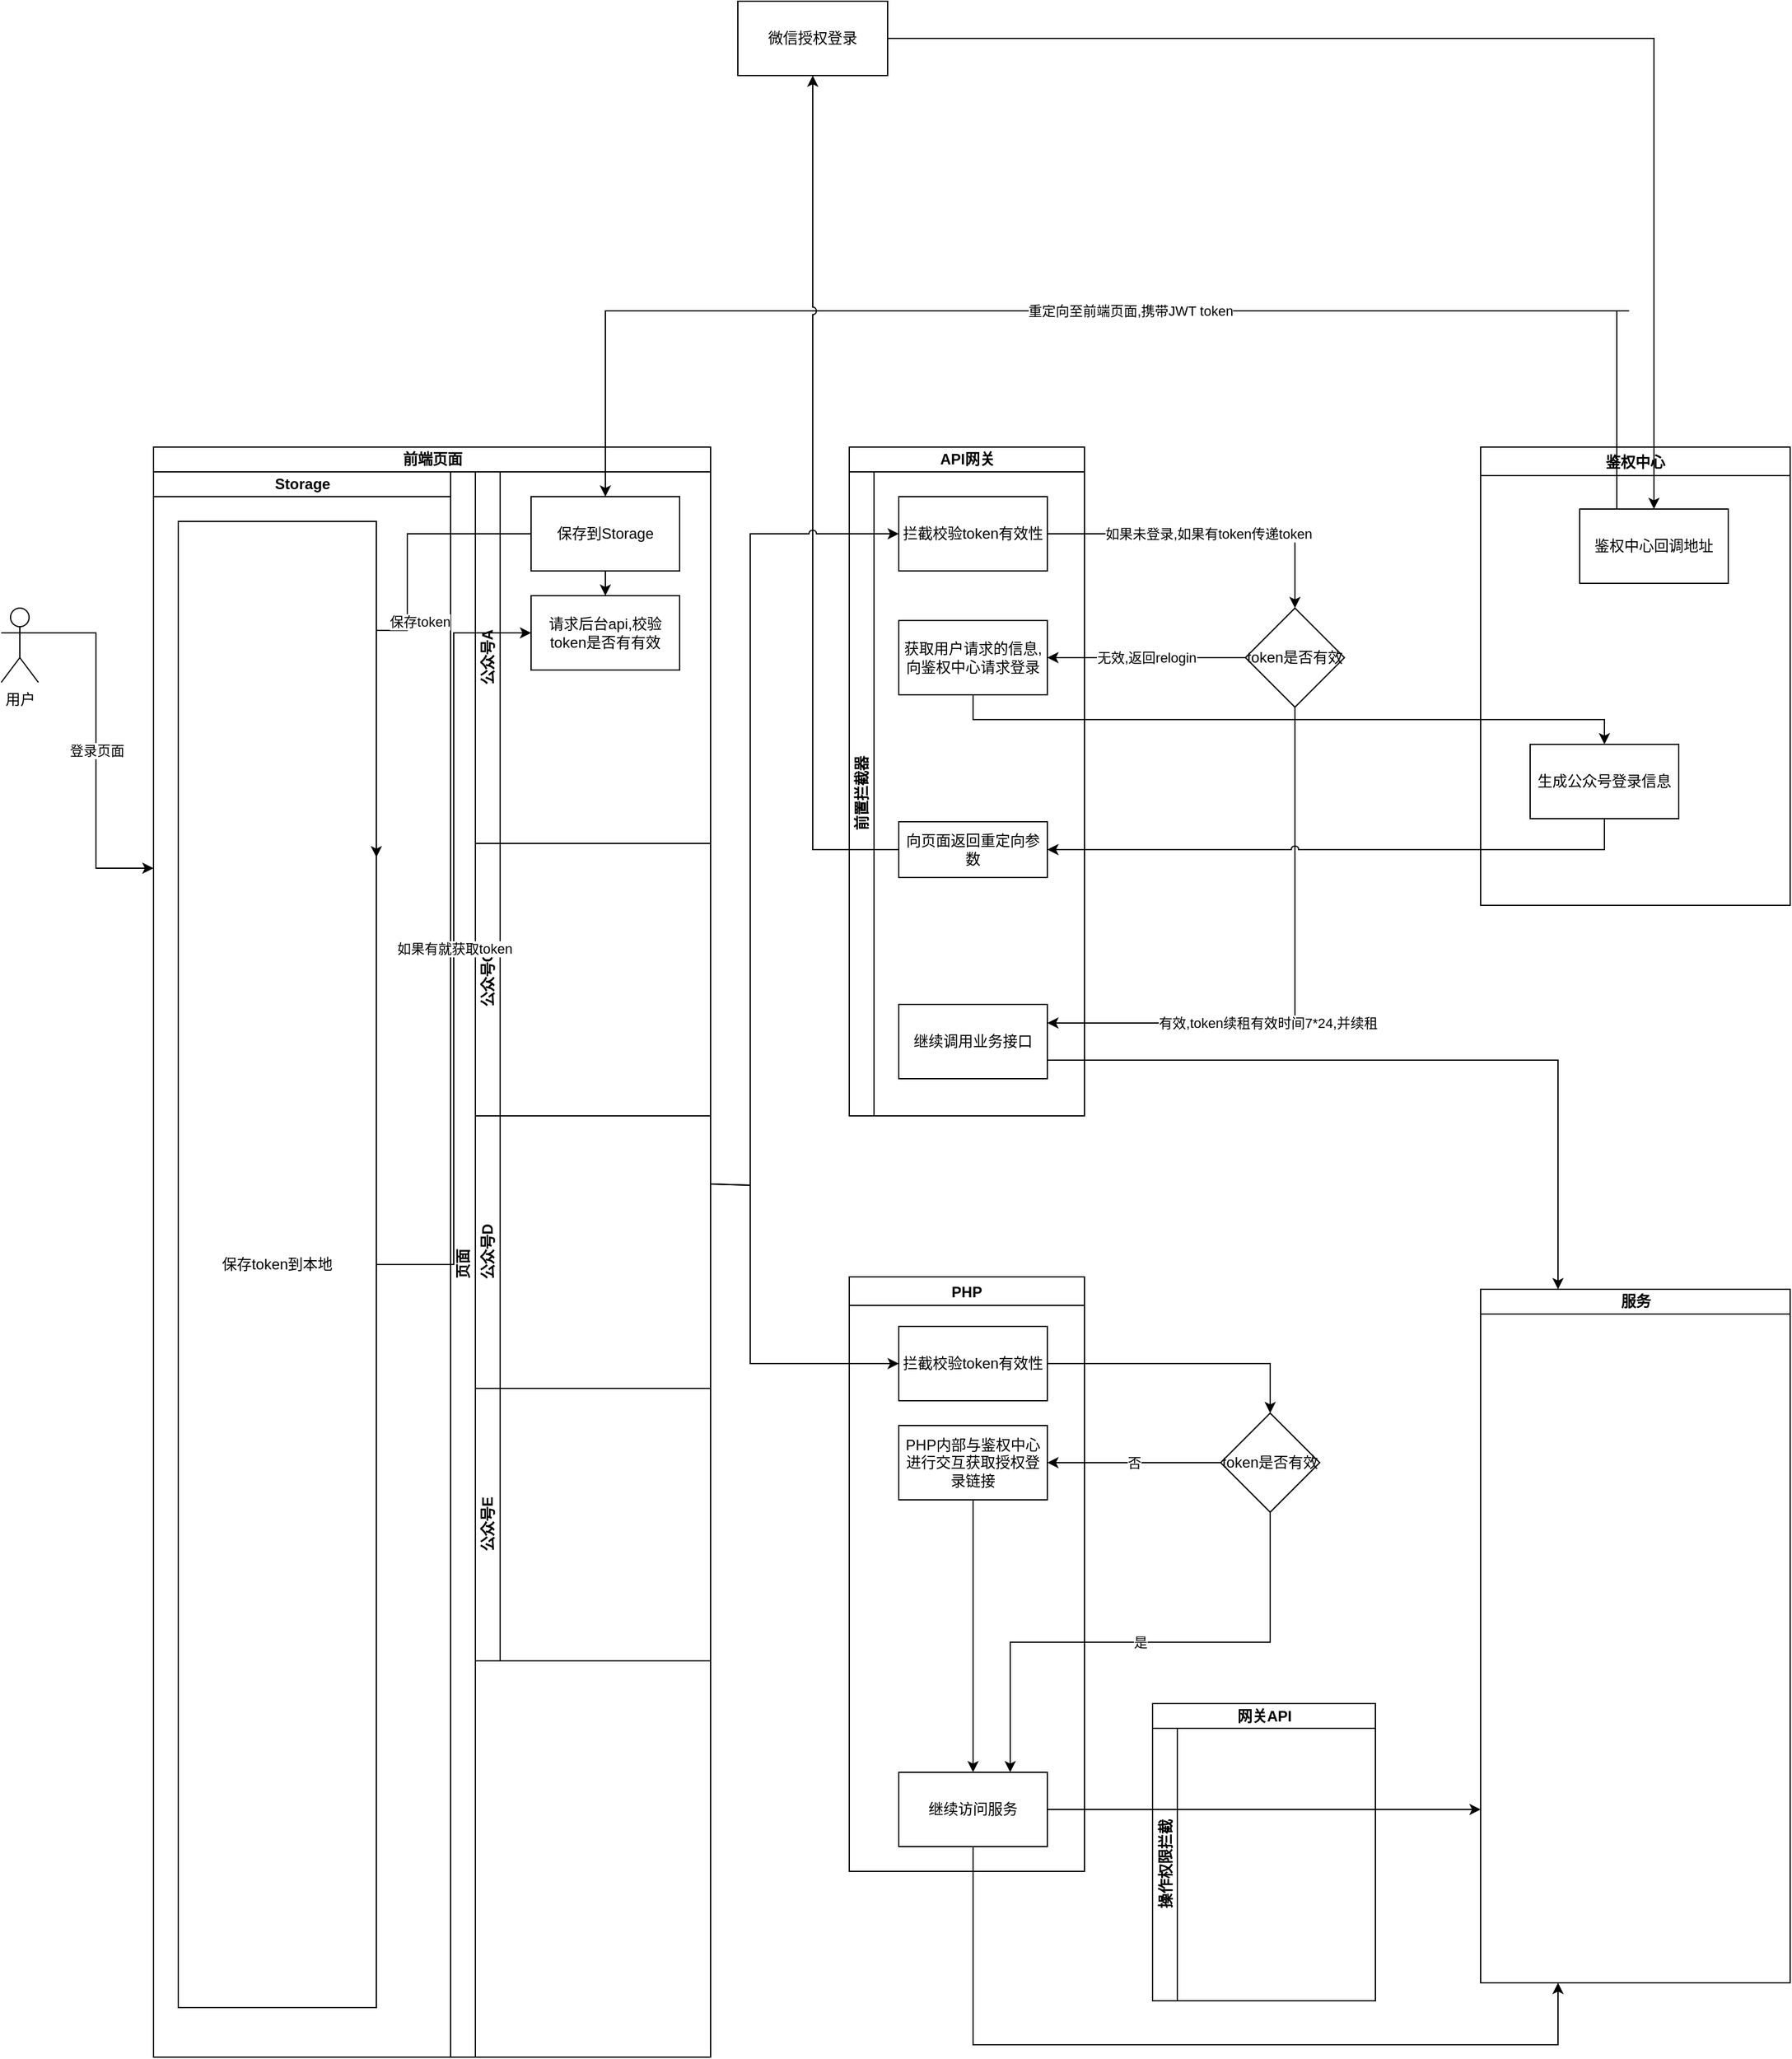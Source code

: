 <mxfile pages="1" version="11.2.3" type="github"><diagram id="6-Zbqx0slxKP79GRB4mW" name="第 1 页"><mxGraphModel dx="3431" dy="1930" grid="1" gridSize="10" guides="1" tooltips="1" connect="1" arrows="1" fold="1" page="1" pageScale="1" pageWidth="1400" pageHeight="850" math="0" shadow="0"><root><mxCell id="0"/><mxCell id="1" parent="0"/><mxCell id="IJHaSnSdJLYD2ioIIv0x-90" value="登录页面" style="edgeStyle=orthogonalEdgeStyle;rounded=0;orthogonalLoop=1;jettySize=auto;html=1;exitX=1;exitY=0.333;exitDx=0;exitDy=0;exitPerimeter=0;entryX=0;entryY=0.25;entryDx=0;entryDy=0;" parent="1" source="2lYiCeJ2Cndraep30uRD-2" target="IJHaSnSdJLYD2ioIIv0x-39" edge="1"><mxGeometry relative="1" as="geometry"/></mxCell><mxCell id="2lYiCeJ2Cndraep30uRD-2" value="用户" style="shape=umlActor;verticalLabelPosition=bottom;labelBackgroundColor=#ffffff;verticalAlign=top;html=1;outlineConnect=0;" parent="1" vertex="1"><mxGeometry x="-175" y="150" width="30" height="60" as="geometry"/></mxCell><mxCell id="2lYiCeJ2Cndraep30uRD-9" value="API网关" style="swimlane;html=1;childLayout=stackLayout;resizeParent=1;resizeParentMax=0;horizontal=1;startSize=20;horizontalStack=0;swimlaneLine=1;" parent="1" vertex="1"><mxGeometry x="510" y="20" width="190" height="540" as="geometry"/></mxCell><mxCell id="2lYiCeJ2Cndraep30uRD-10" value="前置拦截器" style="swimlane;html=1;startSize=20;horizontal=0;" parent="2lYiCeJ2Cndraep30uRD-9" vertex="1"><mxGeometry y="20" width="190" height="520" as="geometry"/></mxCell><mxCell id="IJHaSnSdJLYD2ioIIv0x-5" value="拦截校验token有效性" style="rounded=0;whiteSpace=wrap;html=1;" parent="2lYiCeJ2Cndraep30uRD-10" vertex="1"><mxGeometry x="40" y="20" width="120" height="60" as="geometry"/></mxCell><mxCell id="IJHaSnSdJLYD2ioIIv0x-65" value="获取用户请求的信息,向鉴权中心请求登录" style="rounded=0;whiteSpace=wrap;html=1;" parent="2lYiCeJ2Cndraep30uRD-10" vertex="1"><mxGeometry x="40" y="120" width="120" height="60" as="geometry"/></mxCell><mxCell id="IJHaSnSdJLYD2ioIIv0x-67" value="继续调用业务接口" style="rounded=0;whiteSpace=wrap;html=1;" parent="2lYiCeJ2Cndraep30uRD-10" vertex="1"><mxGeometry x="40" y="430" width="120" height="60" as="geometry"/></mxCell><mxCell id="IJHaSnSdJLYD2ioIIv0x-86" value="向页面返回重定向参数" style="rounded=0;whiteSpace=wrap;html=1;" parent="2lYiCeJ2Cndraep30uRD-10" vertex="1"><mxGeometry x="40" y="282.5" width="120" height="45" as="geometry"/></mxCell><mxCell id="2lYiCeJ2Cndraep30uRD-23" value="有效,token续租有效时间7*24,并续租" style="edgeStyle=orthogonalEdgeStyle;rounded=0;orthogonalLoop=1;jettySize=auto;html=1;exitX=0.5;exitY=1;exitDx=0;exitDy=0;entryX=1;entryY=0.25;entryDx=0;entryDy=0;" parent="1" source="IJHaSnSdJLYD2ioIIv0x-20" target="IJHaSnSdJLYD2ioIIv0x-67" edge="1"><mxGeometry x="0.22" relative="1" as="geometry"><mxPoint x="745" y="240" as="sourcePoint"/><mxPoint x="670" y="157" as="targetPoint"/><mxPoint as="offset"/></mxGeometry></mxCell><mxCell id="2lYiCeJ2Cndraep30uRD-21" value="如果未登录,如果有token传递token" style="edgeStyle=orthogonalEdgeStyle;rounded=0;orthogonalLoop=1;jettySize=auto;html=1;entryX=0.5;entryY=0;entryDx=0;entryDy=0;exitX=1;exitY=0.5;exitDx=0;exitDy=0;" parent="1" source="IJHaSnSdJLYD2ioIIv0x-5" target="IJHaSnSdJLYD2ioIIv0x-20" edge="1"><mxGeometry relative="1" as="geometry"><mxPoint x="590" y="93" as="sourcePoint"/><mxPoint x="1040.429" y="90" as="targetPoint"/></mxGeometry></mxCell><mxCell id="2lYiCeJ2Cndraep30uRD-45" value="鉴权中心" style="swimlane;" parent="1" vertex="1"><mxGeometry x="1020" y="20" width="250" height="370" as="geometry"/></mxCell><mxCell id="IJHaSnSdJLYD2ioIIv0x-77" value="生成公众号登录信息" style="rounded=0;whiteSpace=wrap;html=1;" parent="2lYiCeJ2Cndraep30uRD-45" vertex="1"><mxGeometry x="40" y="240" width="120" height="60" as="geometry"/></mxCell><mxCell id="IJHaSnSdJLYD2ioIIv0x-95" value="鉴权中心回调地址" style="rounded=0;whiteSpace=wrap;html=1;" parent="2lYiCeJ2Cndraep30uRD-45" vertex="1"><mxGeometry x="80" y="50" width="120" height="60" as="geometry"/></mxCell><mxCell id="IJHaSnSdJLYD2ioIIv0x-38" value="前端页面" style="swimlane;html=1;childLayout=stackLayout;resizeParent=1;resizeParentMax=0;startSize=20;" parent="1" vertex="1"><mxGeometry x="-52" y="20" width="450" height="1300" as="geometry"/></mxCell><mxCell id="IJHaSnSdJLYD2ioIIv0x-39" value="Storage" style="swimlane;html=1;startSize=20;" parent="IJHaSnSdJLYD2ioIIv0x-38" vertex="1"><mxGeometry y="20" width="240" height="1280" as="geometry"><mxRectangle y="20" width="70" height="460" as="alternateBounds"/></mxGeometry></mxCell><mxCell id="IJHaSnSdJLYD2ioIIv0x-2" value="保存token到本地" style="rounded=0;whiteSpace=wrap;html=1;" parent="IJHaSnSdJLYD2ioIIv0x-39" vertex="1"><mxGeometry x="20" y="40" width="160" height="1200" as="geometry"/></mxCell><mxCell id="IJHaSnSdJLYD2ioIIv0x-46" value="页面" style="swimlane;html=1;childLayout=stackLayout;resizeParent=1;resizeParentMax=0;horizontal=0;startSize=20;horizontalStack=0;" parent="IJHaSnSdJLYD2ioIIv0x-38" vertex="1"><mxGeometry x="240" y="20" width="210" height="1280" as="geometry"/></mxCell><mxCell id="IJHaSnSdJLYD2ioIIv0x-48" value="公众号A" style="swimlane;html=1;startSize=20;horizontal=0;" parent="IJHaSnSdJLYD2ioIIv0x-46" vertex="1"><mxGeometry x="20" width="190" height="300" as="geometry"/></mxCell><mxCell id="IJHaSnSdJLYD2ioIIv0x-105" style="edgeStyle=orthogonalEdgeStyle;rounded=0;jumpStyle=arc;orthogonalLoop=1;jettySize=auto;html=1;exitX=0.5;exitY=1;exitDx=0;exitDy=0;entryX=0.5;entryY=0;entryDx=0;entryDy=0;" parent="IJHaSnSdJLYD2ioIIv0x-48" source="IJHaSnSdJLYD2ioIIv0x-54" target="IJHaSnSdJLYD2ioIIv0x-15" edge="1"><mxGeometry relative="1" as="geometry"/></mxCell><mxCell id="IJHaSnSdJLYD2ioIIv0x-54" value="保存到Storage" style="rounded=0;whiteSpace=wrap;html=1;" parent="IJHaSnSdJLYD2ioIIv0x-48" vertex="1"><mxGeometry x="45" y="20" width="120" height="60" as="geometry"/></mxCell><mxCell id="IJHaSnSdJLYD2ioIIv0x-15" value="请求后台api,校验token是否有有效" style="rounded=0;whiteSpace=wrap;html=1;" parent="IJHaSnSdJLYD2ioIIv0x-48" vertex="1"><mxGeometry x="45" y="100" width="120" height="60" as="geometry"/></mxCell><mxCell id="IJHaSnSdJLYD2ioIIv0x-49" value="公众号C" style="swimlane;html=1;startSize=20;horizontal=0;" parent="IJHaSnSdJLYD2ioIIv0x-46" vertex="1"><mxGeometry x="20" y="300" width="190" height="220" as="geometry"/></mxCell><mxCell id="B9ZTMNjtovqExlNAy_3p-23" value="公众号D" style="swimlane;html=1;startSize=20;horizontal=0;" vertex="1" parent="IJHaSnSdJLYD2ioIIv0x-46"><mxGeometry x="20" y="520" width="190" height="220" as="geometry"/></mxCell><mxCell id="B9ZTMNjtovqExlNAy_3p-24" value="公众号E" style="swimlane;html=1;startSize=20;horizontal=0;" vertex="1" parent="IJHaSnSdJLYD2ioIIv0x-46"><mxGeometry x="20" y="740" width="190" height="220" as="geometry"/></mxCell><mxCell id="IJHaSnSdJLYD2ioIIv0x-100" value="如果有就获取token" style="edgeStyle=orthogonalEdgeStyle;rounded=0;jumpStyle=arc;orthogonalLoop=1;jettySize=auto;html=1;exitX=1;exitY=0.5;exitDx=0;exitDy=0;entryX=0;entryY=0.5;entryDx=0;entryDy=0;" parent="IJHaSnSdJLYD2ioIIv0x-38" source="IJHaSnSdJLYD2ioIIv0x-2" target="IJHaSnSdJLYD2ioIIv0x-15" edge="1"><mxGeometry relative="1" as="geometry"/></mxCell><mxCell id="IJHaSnSdJLYD2ioIIv0x-106" value="保存token" style="edgeStyle=orthogonalEdgeStyle;rounded=0;jumpStyle=arc;orthogonalLoop=1;jettySize=auto;html=1;exitX=0;exitY=0.5;exitDx=0;exitDy=0;entryX=1;entryY=0.226;entryDx=0;entryDy=0;entryPerimeter=0;" parent="IJHaSnSdJLYD2ioIIv0x-38" source="IJHaSnSdJLYD2ioIIv0x-54" target="IJHaSnSdJLYD2ioIIv0x-2" edge="1"><mxGeometry x="-0.115" y="10" relative="1" as="geometry"><Array as="points"><mxPoint x="205" y="70"/><mxPoint x="205" y="148"/></Array><mxPoint as="offset"/></mxGeometry></mxCell><mxCell id="IJHaSnSdJLYD2ioIIv0x-63" value="无效,返回relogin" style="edgeStyle=orthogonalEdgeStyle;rounded=0;orthogonalLoop=1;jettySize=auto;html=1;exitX=0;exitY=0.5;exitDx=0;exitDy=0;entryX=1;entryY=0.5;entryDx=0;entryDy=0;" parent="1" source="IJHaSnSdJLYD2ioIIv0x-20" target="IJHaSnSdJLYD2ioIIv0x-65" edge="1"><mxGeometry relative="1" as="geometry"><mxPoint x="648" y="280" as="targetPoint"/></mxGeometry></mxCell><mxCell id="IJHaSnSdJLYD2ioIIv0x-69" value="服务" style="swimlane;html=1;startSize=20;horizontal=1;containerType=tree;" parent="1" vertex="1"><mxGeometry x="1020" y="700" width="250" height="560" as="geometry"/></mxCell><mxCell id="IJHaSnSdJLYD2ioIIv0x-78" style="edgeStyle=orthogonalEdgeStyle;rounded=0;orthogonalLoop=1;jettySize=auto;html=1;exitX=0.5;exitY=1;exitDx=0;exitDy=0;entryX=0.5;entryY=0;entryDx=0;entryDy=0;" parent="1" source="IJHaSnSdJLYD2ioIIv0x-65" target="IJHaSnSdJLYD2ioIIv0x-77" edge="1"><mxGeometry relative="1" as="geometry"/></mxCell><mxCell id="IJHaSnSdJLYD2ioIIv0x-96" style="edgeStyle=orthogonalEdgeStyle;rounded=0;jumpStyle=arc;orthogonalLoop=1;jettySize=auto;html=1;exitX=1;exitY=0.5;exitDx=0;exitDy=0;entryX=0.5;entryY=0;entryDx=0;entryDy=0;" parent="1" source="IJHaSnSdJLYD2ioIIv0x-93" target="IJHaSnSdJLYD2ioIIv0x-95" edge="1"><mxGeometry relative="1" as="geometry"/></mxCell><mxCell id="IJHaSnSdJLYD2ioIIv0x-93" value="微信授权登录" style="rounded=0;whiteSpace=wrap;html=1;" parent="1" vertex="1"><mxGeometry x="420" y="-340" width="121" height="60" as="geometry"/></mxCell><mxCell id="IJHaSnSdJLYD2ioIIv0x-102" style="edgeStyle=orthogonalEdgeStyle;rounded=0;jumpStyle=arc;orthogonalLoop=1;jettySize=auto;html=1;exitX=0.5;exitY=1;exitDx=0;exitDy=0;entryX=1;entryY=0.5;entryDx=0;entryDy=0;" parent="1" source="IJHaSnSdJLYD2ioIIv0x-77" target="IJHaSnSdJLYD2ioIIv0x-86" edge="1"><mxGeometry relative="1" as="geometry"/></mxCell><mxCell id="IJHaSnSdJLYD2ioIIv0x-107" value="重定向至前端页面,携带JWT token" style="edgeStyle=orthogonalEdgeStyle;rounded=0;jumpStyle=arc;orthogonalLoop=1;jettySize=auto;html=1;exitX=0.25;exitY=0;exitDx=0;exitDy=0;entryX=0.5;entryY=0;entryDx=0;entryDy=0;" parent="1" source="IJHaSnSdJLYD2ioIIv0x-95" target="IJHaSnSdJLYD2ioIIv0x-54" edge="1"><mxGeometry relative="1" as="geometry"><Array as="points"><mxPoint x="1140" y="-90"/><mxPoint x="380" y="-90"/></Array></mxGeometry></mxCell><mxCell id="IJHaSnSdJLYD2ioIIv0x-109" value="PHP" style="swimlane;" parent="1" vertex="1"><mxGeometry x="510" y="690" width="190" height="480" as="geometry"/></mxCell><mxCell id="IJHaSnSdJLYD2ioIIv0x-114" value="PHP内部与鉴权中心进行交互获取授权登录链接" style="rounded=0;whiteSpace=wrap;html=1;" parent="IJHaSnSdJLYD2ioIIv0x-109" vertex="1"><mxGeometry x="40" y="120" width="120" height="60" as="geometry"/></mxCell><mxCell id="IJHaSnSdJLYD2ioIIv0x-115" value="继续访问服务" style="rounded=0;whiteSpace=wrap;html=1;" parent="IJHaSnSdJLYD2ioIIv0x-109" vertex="1"><mxGeometry x="40" y="400" width="120" height="60" as="geometry"/></mxCell><mxCell id="IJHaSnSdJLYD2ioIIv0x-116" value="" style="endArrow=classic;html=1;exitX=0.5;exitY=1;exitDx=0;exitDy=0;entryX=0.5;entryY=0;entryDx=0;entryDy=0;" parent="IJHaSnSdJLYD2ioIIv0x-109" source="IJHaSnSdJLYD2ioIIv0x-114" target="IJHaSnSdJLYD2ioIIv0x-115" edge="1"><mxGeometry width="50" height="50" relative="1" as="geometry"><mxPoint x="-410" y="690" as="sourcePoint"/><mxPoint x="-360" y="640" as="targetPoint"/></mxGeometry></mxCell><mxCell id="B9ZTMNjtovqExlNAy_3p-1" value="拦截校验token有效性" style="rounded=0;whiteSpace=wrap;html=1;" vertex="1" parent="IJHaSnSdJLYD2ioIIv0x-109"><mxGeometry x="40" y="40" width="120" height="60" as="geometry"/></mxCell><mxCell id="IJHaSnSdJLYD2ioIIv0x-110" value="网关API" style="swimlane;html=1;childLayout=stackLayout;resizeParent=1;resizeParentMax=0;horizontal=1;startSize=20;horizontalStack=0;" parent="1" vertex="1"><mxGeometry x="755" y="1034.5" width="180" height="240" as="geometry"/></mxCell><mxCell id="IJHaSnSdJLYD2ioIIv0x-111" value="操作权限拦截" style="swimlane;html=1;startSize=20;horizontal=0;" parent="IJHaSnSdJLYD2ioIIv0x-110" vertex="1"><mxGeometry y="20" width="180" height="220" as="geometry"/></mxCell><mxCell id="IJHaSnSdJLYD2ioIIv0x-117" style="edgeStyle=orthogonalEdgeStyle;rounded=0;jumpStyle=arc;orthogonalLoop=1;jettySize=auto;html=1;exitX=1;exitY=0.75;exitDx=0;exitDy=0;entryX=0.25;entryY=0;entryDx=0;entryDy=0;" parent="1" source="IJHaSnSdJLYD2ioIIv0x-67" target="IJHaSnSdJLYD2ioIIv0x-69" edge="1"><mxGeometry relative="1" as="geometry"/></mxCell><mxCell id="IJHaSnSdJLYD2ioIIv0x-118" style="edgeStyle=orthogonalEdgeStyle;rounded=0;jumpStyle=arc;orthogonalLoop=1;jettySize=auto;html=1;exitX=1;exitY=0.5;exitDx=0;exitDy=0;entryX=0;entryY=0.75;entryDx=0;entryDy=0;" parent="1" source="IJHaSnSdJLYD2ioIIv0x-115" target="IJHaSnSdJLYD2ioIIv0x-69" edge="1"><mxGeometry relative="1" as="geometry"><mxPoint x="1020" y="1117" as="targetPoint"/></mxGeometry></mxCell><mxCell id="IJHaSnSdJLYD2ioIIv0x-120" style="edgeStyle=orthogonalEdgeStyle;rounded=0;jumpStyle=arc;orthogonalLoop=1;jettySize=auto;html=1;exitX=0.5;exitY=1;exitDx=0;exitDy=0;entryX=0.25;entryY=1;entryDx=0;entryDy=0;" parent="1" source="IJHaSnSdJLYD2ioIIv0x-115" target="IJHaSnSdJLYD2ioIIv0x-69" edge="1"><mxGeometry relative="1" as="geometry"><Array as="points"><mxPoint x="610" y="1150"/><mxPoint x="610" y="1310"/><mxPoint x="1142" y="1310"/></Array></mxGeometry></mxCell><mxCell id="IJHaSnSdJLYD2ioIIv0x-20" value="token是否有效" style="rhombus;whiteSpace=wrap;html=1;" parent="1" vertex="1"><mxGeometry x="830" y="150" width="80" height="80" as="geometry"/></mxCell><mxCell id="B9ZTMNjtovqExlNAy_3p-14" value="否" style="edgeStyle=orthogonalEdgeStyle;rounded=0;jumpStyle=arc;orthogonalLoop=1;jettySize=auto;html=1;exitX=0;exitY=0.5;exitDx=0;exitDy=0;entryX=1;entryY=0.5;entryDx=0;entryDy=0;" edge="1" parent="1" source="B9ZTMNjtovqExlNAy_3p-11" target="IJHaSnSdJLYD2ioIIv0x-114"><mxGeometry relative="1" as="geometry"/></mxCell><mxCell id="B9ZTMNjtovqExlNAy_3p-15" value="是" style="edgeStyle=orthogonalEdgeStyle;rounded=0;jumpStyle=arc;orthogonalLoop=1;jettySize=auto;html=1;exitX=0.5;exitY=1;exitDx=0;exitDy=0;entryX=0.75;entryY=0;entryDx=0;entryDy=0;" edge="1" parent="1" source="B9ZTMNjtovqExlNAy_3p-11" target="IJHaSnSdJLYD2ioIIv0x-115"><mxGeometry relative="1" as="geometry"/></mxCell><mxCell id="B9ZTMNjtovqExlNAy_3p-11" value="token是否有效" style="rhombus;whiteSpace=wrap;html=1;" vertex="1" parent="1"><mxGeometry x="810" y="800" width="80" height="80" as="geometry"/></mxCell><mxCell id="B9ZTMNjtovqExlNAy_3p-12" style="edgeStyle=orthogonalEdgeStyle;rounded=0;jumpStyle=arc;orthogonalLoop=1;jettySize=auto;html=1;exitX=1;exitY=0.5;exitDx=0;exitDy=0;entryX=0.5;entryY=0;entryDx=0;entryDy=0;" edge="1" parent="1" source="B9ZTMNjtovqExlNAy_3p-1" target="B9ZTMNjtovqExlNAy_3p-11"><mxGeometry relative="1" as="geometry"/></mxCell><mxCell id="B9ZTMNjtovqExlNAy_3p-20" style="edgeStyle=orthogonalEdgeStyle;rounded=0;jumpStyle=arc;orthogonalLoop=1;jettySize=auto;html=1;exitX=0;exitY=0.5;exitDx=0;exitDy=0;" edge="1" parent="1" source="IJHaSnSdJLYD2ioIIv0x-86" target="IJHaSnSdJLYD2ioIIv0x-93"><mxGeometry relative="1" as="geometry"/></mxCell><mxCell id="B9ZTMNjtovqExlNAy_3p-25" style="edgeStyle=orthogonalEdgeStyle;rounded=0;jumpStyle=arc;orthogonalLoop=1;jettySize=auto;html=1;exitX=1;exitY=0.25;exitDx=0;exitDy=0;entryX=0;entryY=0.5;entryDx=0;entryDy=0;" edge="1" parent="1" source="B9ZTMNjtovqExlNAy_3p-23" target="IJHaSnSdJLYD2ioIIv0x-5"><mxGeometry relative="1" as="geometry"><Array as="points"><mxPoint x="430" y="616"/><mxPoint x="430" y="90"/></Array></mxGeometry></mxCell><mxCell id="B9ZTMNjtovqExlNAy_3p-26" style="edgeStyle=orthogonalEdgeStyle;rounded=0;jumpStyle=arc;orthogonalLoop=1;jettySize=auto;html=1;exitX=1;exitY=0.25;exitDx=0;exitDy=0;entryX=0;entryY=0.5;entryDx=0;entryDy=0;" edge="1" parent="1" source="B9ZTMNjtovqExlNAy_3p-23" target="B9ZTMNjtovqExlNAy_3p-1"><mxGeometry relative="1" as="geometry"><Array as="points"><mxPoint x="430" y="616"/><mxPoint x="430" y="760"/></Array></mxGeometry></mxCell></root></mxGraphModel></diagram></mxfile>